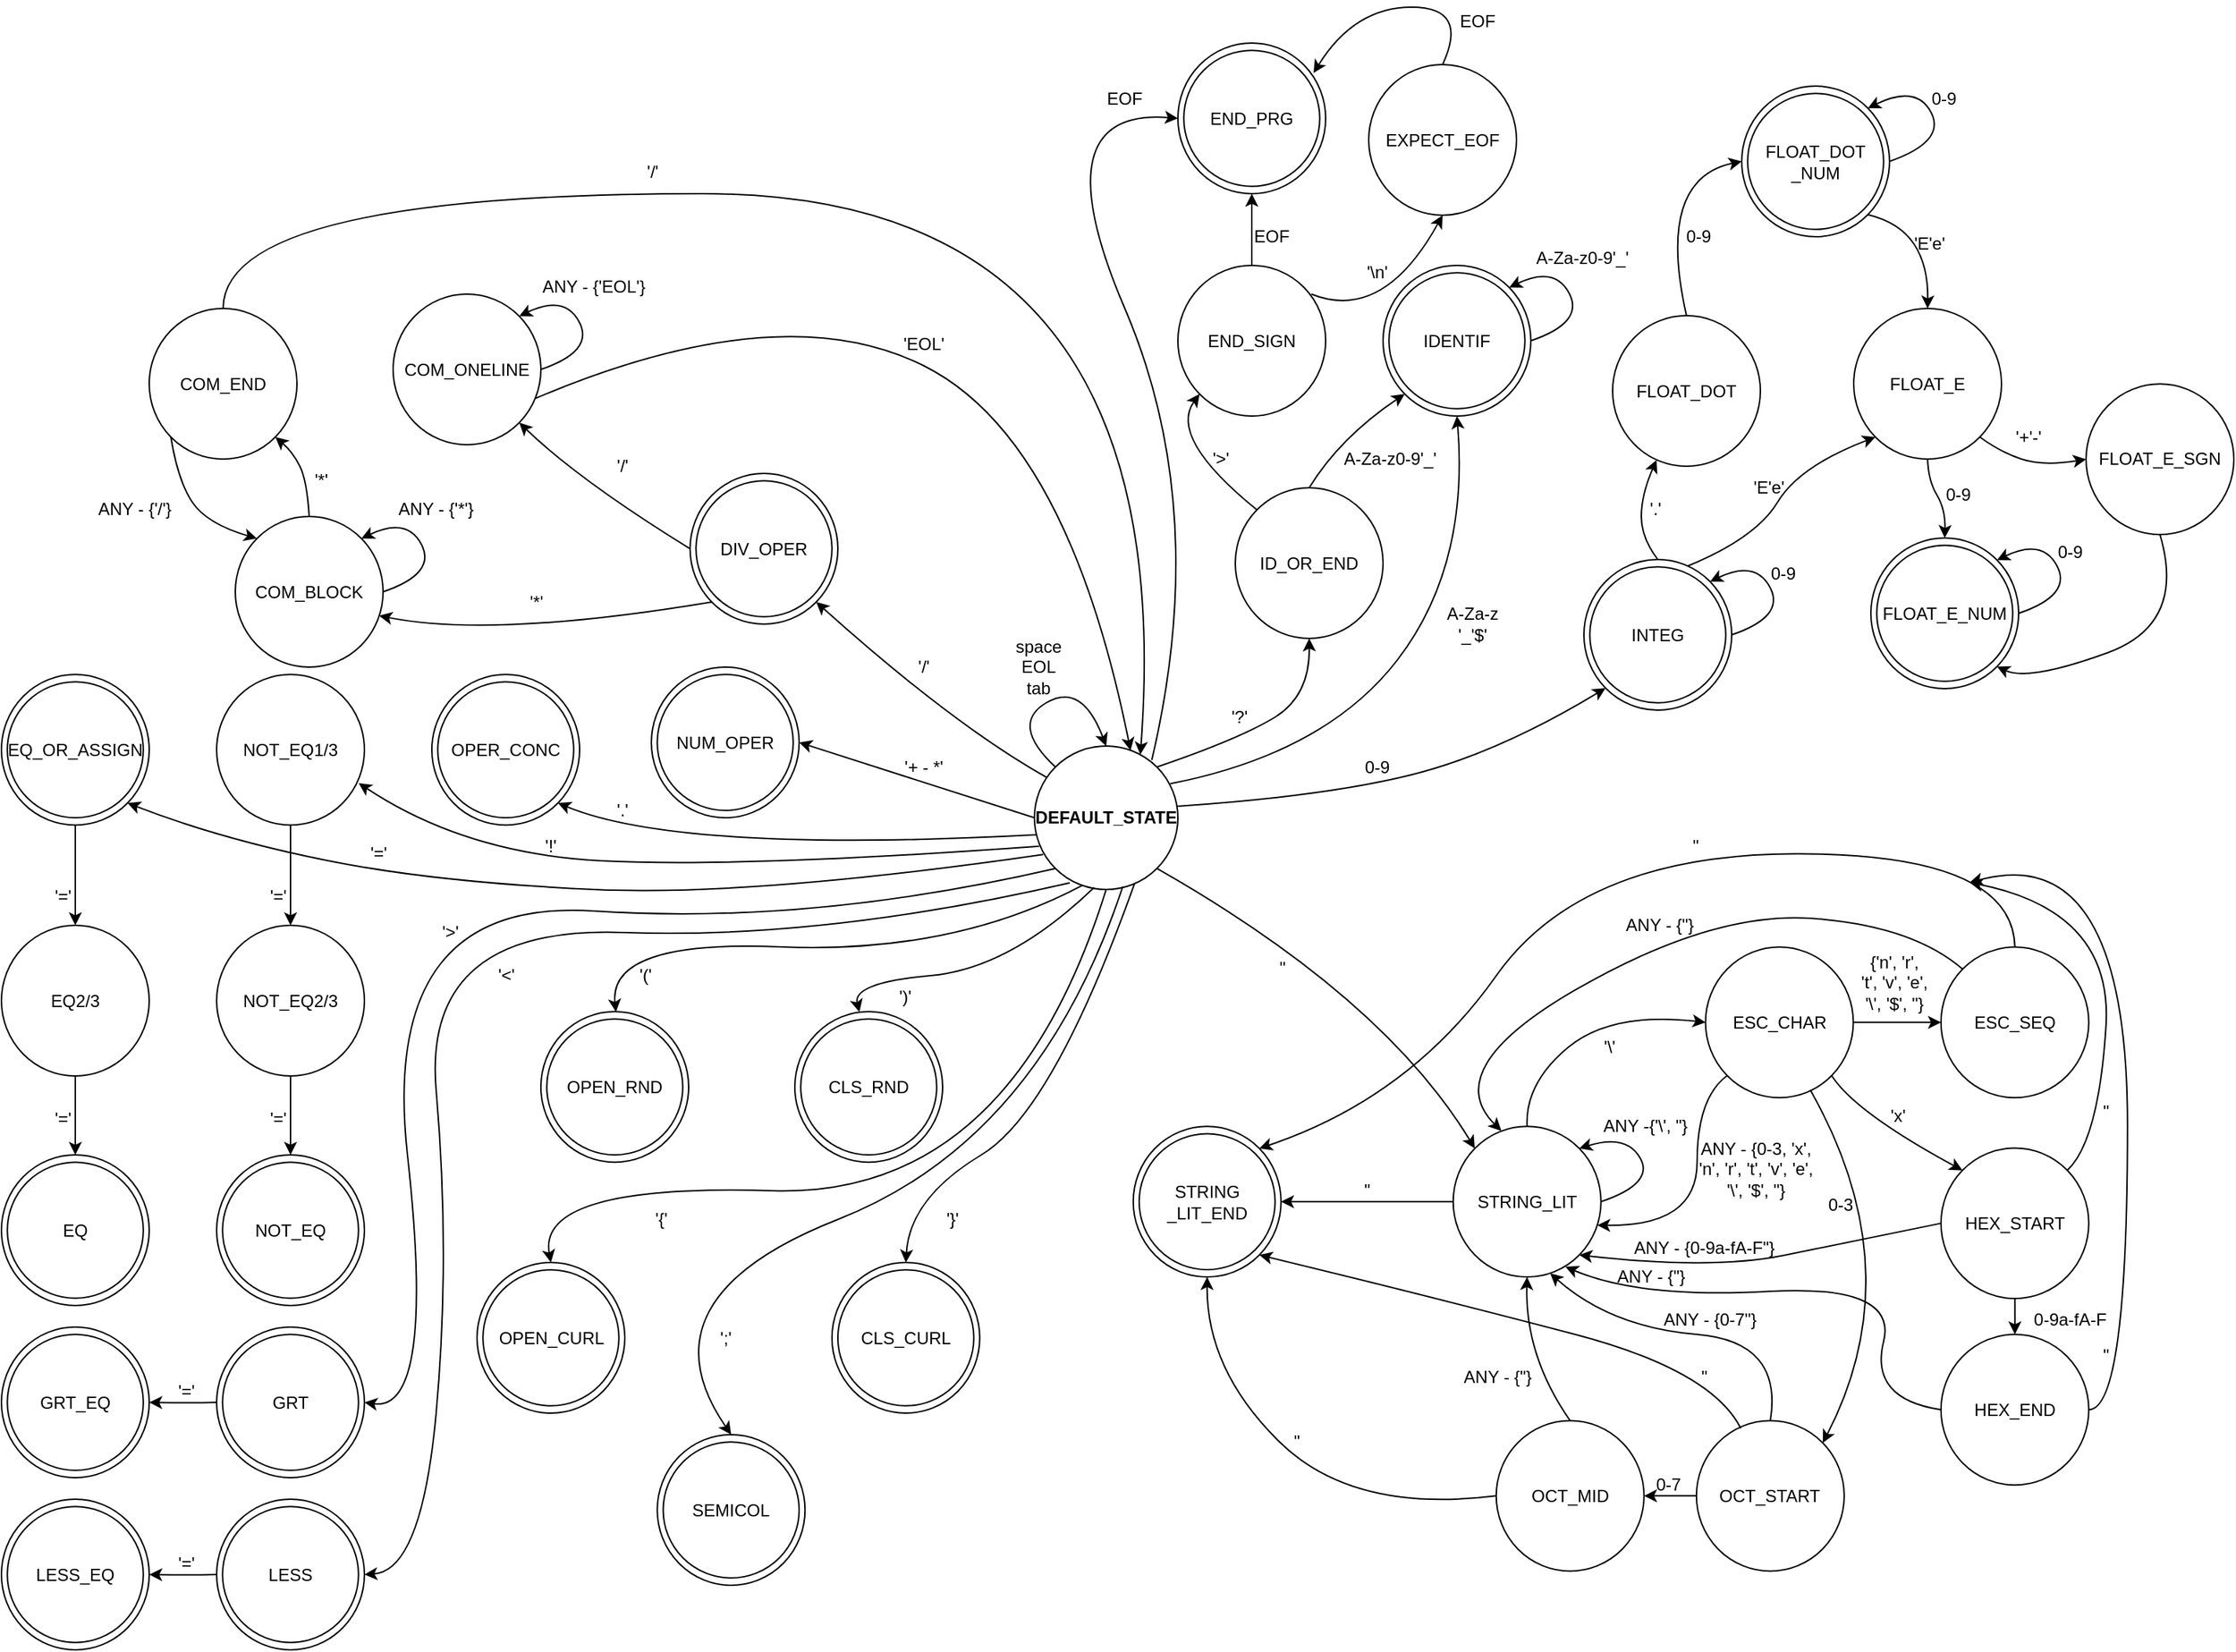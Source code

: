 <mxfile version="20.5.1" type="device"><diagram id="B4c5OdeZnFxXY1j4tQRh" name="Page-1"><mxGraphModel dx="1105" dy="481" grid="1" gridSize="10" guides="1" tooltips="1" connect="1" arrows="1" fold="1" page="1" pageScale="1" pageWidth="1654" pageHeight="1169" math="0" shadow="0"><root><mxCell id="0"/><mxCell id="1" parent="0"/><mxCell id="rxYX9RSnvcoezxCYLgSo-1" value="&lt;div&gt;&lt;b&gt;DEFAULT_STATE&lt;br&gt;&lt;/b&gt;&lt;/div&gt;" style="ellipse;whiteSpace=wrap;html=1;" parent="1" vertex="1"><mxGeometry x="777" y="535" width="100" height="100" as="geometry"/></mxCell><mxCell id="rxYX9RSnvcoezxCYLgSo-2" value="" style="curved=1;endArrow=classic;html=1;rounded=0;entryX=0.5;entryY=0;entryDx=0;entryDy=0;exitX=0;exitY=0;exitDx=0;exitDy=0;" parent="1" source="rxYX9RSnvcoezxCYLgSo-1" target="rxYX9RSnvcoezxCYLgSo-1" edge="1"><mxGeometry width="50" height="50" relative="1" as="geometry"><mxPoint x="790" y="550" as="sourcePoint"/><mxPoint x="817" y="539" as="targetPoint"/><Array as="points"><mxPoint x="760" y="520"/><mxPoint x="810" y="490"/></Array></mxGeometry></mxCell><mxCell id="rxYX9RSnvcoezxCYLgSo-3" value="&lt;div&gt;space&lt;/div&gt;&lt;div&gt;EOL&lt;/div&gt;&lt;div&gt;tab&lt;br&gt;&lt;/div&gt;" style="text;html=1;strokeColor=none;fillColor=none;align=center;verticalAlign=middle;whiteSpace=wrap;rounded=0;" parent="1" vertex="1"><mxGeometry x="750" y="460" width="60" height="40" as="geometry"/></mxCell><mxCell id="rxYX9RSnvcoezxCYLgSo-8" value="" style="curved=1;endArrow=classic;html=1;rounded=0;exitX=0.089;exitY=0.221;exitDx=0;exitDy=0;exitPerimeter=0;entryX=1;entryY=1;entryDx=0;entryDy=0;" parent="1" source="rxYX9RSnvcoezxCYLgSo-1" target="rxYX9RSnvcoezxCYLgSo-11" edge="1"><mxGeometry width="50" height="50" relative="1" as="geometry"><mxPoint x="650" y="560" as="sourcePoint"/><mxPoint x="640" y="470" as="targetPoint"/><Array as="points"><mxPoint x="720" y="520"/></Array></mxGeometry></mxCell><mxCell id="rxYX9RSnvcoezxCYLgSo-9" value="'/'" style="text;html=1;strokeColor=none;fillColor=none;align=center;verticalAlign=middle;whiteSpace=wrap;rounded=0;" parent="1" vertex="1"><mxGeometry x="670" y="465" width="60" height="30" as="geometry"/></mxCell><mxCell id="rxYX9RSnvcoezxCYLgSo-11" value="" style="ellipse;whiteSpace=wrap;html=1;" parent="1" vertex="1"><mxGeometry x="537" y="345" width="103" height="105" as="geometry"/></mxCell><mxCell id="rxYX9RSnvcoezxCYLgSo-14" value="DIV_OPER" style="ellipse;whiteSpace=wrap;html=1;aspect=fixed;" parent="1" vertex="1"><mxGeometry x="541.12" y="350.12" width="94.76" height="94.76" as="geometry"/></mxCell><mxCell id="rxYX9RSnvcoezxCYLgSo-16" value="COM_ONELINE" style="ellipse;whiteSpace=wrap;html=1;" parent="1" vertex="1"><mxGeometry x="330" y="220" width="103" height="105" as="geometry"/></mxCell><mxCell id="rxYX9RSnvcoezxCYLgSo-24" value="" style="curved=1;endArrow=classic;html=1;rounded=0;exitX=1;exitY=0.5;exitDx=0;exitDy=0;entryX=1;entryY=0;entryDx=0;entryDy=0;" parent="1" source="rxYX9RSnvcoezxCYLgSo-16" target="rxYX9RSnvcoezxCYLgSo-16" edge="1"><mxGeometry width="50" height="50" relative="1" as="geometry"><mxPoint x="433" y="280" as="sourcePoint"/><mxPoint x="483" y="230" as="targetPoint"/><Array as="points"><mxPoint x="470" y="260"/><mxPoint x="450" y="220"/></Array></mxGeometry></mxCell><mxCell id="rxYX9RSnvcoezxCYLgSo-25" value="ANY - {'EOL'}" style="text;html=1;strokeColor=none;fillColor=none;align=center;verticalAlign=middle;whiteSpace=wrap;rounded=0;" parent="1" vertex="1"><mxGeometry x="430" y="200" width="80" height="30" as="geometry"/></mxCell><mxCell id="rxYX9RSnvcoezxCYLgSo-26" value="" style="curved=1;endArrow=classic;html=1;rounded=0;exitX=0;exitY=0.5;exitDx=0;exitDy=0;entryX=1;entryY=1;entryDx=0;entryDy=0;" parent="1" source="rxYX9RSnvcoezxCYLgSo-11" target="rxYX9RSnvcoezxCYLgSo-16" edge="1"><mxGeometry width="50" height="50" relative="1" as="geometry"><mxPoint x="460" y="360" as="sourcePoint"/><mxPoint x="510" y="310" as="targetPoint"/><Array as="points"><mxPoint x="460" y="350"/></Array></mxGeometry></mxCell><mxCell id="rxYX9RSnvcoezxCYLgSo-27" value="'/'" style="text;html=1;strokeColor=none;fillColor=none;align=center;verticalAlign=middle;whiteSpace=wrap;rounded=0;" parent="1" vertex="1"><mxGeometry x="460" y="325" width="60" height="30" as="geometry"/></mxCell><mxCell id="rxYX9RSnvcoezxCYLgSo-28" value="" style="curved=1;endArrow=classic;html=1;rounded=0;exitX=0.961;exitY=0.693;exitDx=0;exitDy=0;entryX=0.67;entryY=0.031;entryDx=0;entryDy=0;entryPerimeter=0;exitPerimeter=0;" parent="1" source="rxYX9RSnvcoezxCYLgSo-16" target="rxYX9RSnvcoezxCYLgSo-1" edge="1"><mxGeometry width="50" height="50" relative="1" as="geometry"><mxPoint x="560" y="325" as="sourcePoint"/><mxPoint x="810" y="430" as="targetPoint"/><Array as="points"><mxPoint x="600" y="220"/><mxPoint x="800" y="320"/></Array></mxGeometry></mxCell><mxCell id="rxYX9RSnvcoezxCYLgSo-29" value="'EOL'" style="text;html=1;strokeColor=none;fillColor=none;align=center;verticalAlign=middle;whiteSpace=wrap;rounded=0;" parent="1" vertex="1"><mxGeometry x="670" y="240" width="60" height="30" as="geometry"/></mxCell><mxCell id="rxYX9RSnvcoezxCYLgSo-31" value="COM_BLOCK" style="ellipse;whiteSpace=wrap;html=1;" parent="1" vertex="1"><mxGeometry x="220" y="375" width="103" height="105" as="geometry"/></mxCell><mxCell id="rxYX9RSnvcoezxCYLgSo-32" value="" style="curved=1;endArrow=classic;html=1;rounded=0;exitX=1;exitY=0.5;exitDx=0;exitDy=0;entryX=1;entryY=0;entryDx=0;entryDy=0;" parent="1" source="rxYX9RSnvcoezxCYLgSo-31" target="rxYX9RSnvcoezxCYLgSo-31" edge="1"><mxGeometry width="50" height="50" relative="1" as="geometry"><mxPoint x="323" y="435" as="sourcePoint"/><mxPoint x="373" y="385" as="targetPoint"/><Array as="points"><mxPoint x="360" y="415"/><mxPoint x="340" y="375"/></Array></mxGeometry></mxCell><mxCell id="rxYX9RSnvcoezxCYLgSo-33" value="ANY - {'*'}" style="text;html=1;strokeColor=none;fillColor=none;align=center;verticalAlign=middle;whiteSpace=wrap;rounded=0;" parent="1" vertex="1"><mxGeometry x="320" y="355" width="80" height="30" as="geometry"/></mxCell><mxCell id="rxYX9RSnvcoezxCYLgSo-34" value="" style="curved=1;endArrow=classic;html=1;rounded=0;exitX=0;exitY=1;exitDx=0;exitDy=0;entryX=0.974;entryY=0.659;entryDx=0;entryDy=0;entryPerimeter=0;" parent="1" source="rxYX9RSnvcoezxCYLgSo-11" target="rxYX9RSnvcoezxCYLgSo-31" edge="1"><mxGeometry width="50" height="50" relative="1" as="geometry"><mxPoint x="420" y="420" as="sourcePoint"/><mxPoint x="470" y="370" as="targetPoint"/><Array as="points"><mxPoint x="400" y="460"/></Array></mxGeometry></mxCell><mxCell id="rxYX9RSnvcoezxCYLgSo-35" value="'*'" style="text;html=1;strokeColor=none;fillColor=none;align=center;verticalAlign=middle;whiteSpace=wrap;rounded=0;" parent="1" vertex="1"><mxGeometry x="400" y="420" width="60" height="30" as="geometry"/></mxCell><mxCell id="rxYX9RSnvcoezxCYLgSo-38" value="COM_END" style="ellipse;whiteSpace=wrap;html=1;" parent="1" vertex="1"><mxGeometry x="160" y="230" width="103" height="105" as="geometry"/></mxCell><mxCell id="rxYX9RSnvcoezxCYLgSo-41" value="" style="curved=1;endArrow=classic;html=1;rounded=0;exitX=0.5;exitY=0;exitDx=0;exitDy=0;entryX=1;entryY=1;entryDx=0;entryDy=0;" parent="1" source="rxYX9RSnvcoezxCYLgSo-31" target="rxYX9RSnvcoezxCYLgSo-38" edge="1"><mxGeometry width="50" height="50" relative="1" as="geometry"><mxPoint x="270" y="350" as="sourcePoint"/><mxPoint x="320" y="300" as="targetPoint"/><Array as="points"><mxPoint x="270" y="350"/><mxPoint x="260" y="330"/></Array></mxGeometry></mxCell><mxCell id="rxYX9RSnvcoezxCYLgSo-42" value="'*'" style="text;html=1;strokeColor=none;fillColor=none;align=center;verticalAlign=middle;whiteSpace=wrap;rounded=0;" parent="1" vertex="1"><mxGeometry x="250" y="335" width="60" height="30" as="geometry"/></mxCell><mxCell id="rxYX9RSnvcoezxCYLgSo-43" value="" style="curved=1;endArrow=classic;html=1;rounded=0;exitX=0.5;exitY=0;exitDx=0;exitDy=0;entryX=0.738;entryY=0.06;entryDx=0;entryDy=0;entryPerimeter=0;" parent="1" source="rxYX9RSnvcoezxCYLgSo-38" target="rxYX9RSnvcoezxCYLgSo-1" edge="1"><mxGeometry width="50" height="50" relative="1" as="geometry"><mxPoint x="230" y="200" as="sourcePoint"/><mxPoint x="280" y="150" as="targetPoint"/><Array as="points"><mxPoint x="212" y="150"/><mxPoint x="880" y="150"/></Array></mxGeometry></mxCell><mxCell id="rxYX9RSnvcoezxCYLgSo-44" value="'/'" style="text;html=1;strokeColor=none;fillColor=none;align=center;verticalAlign=middle;whiteSpace=wrap;rounded=0;" parent="1" vertex="1"><mxGeometry x="481.12" y="120" width="60" height="30" as="geometry"/></mxCell><mxCell id="rxYX9RSnvcoezxCYLgSo-45" value="" style="curved=1;endArrow=classic;html=1;rounded=0;entryX=0;entryY=0;entryDx=0;entryDy=0;exitX=0;exitY=1;exitDx=0;exitDy=0;" parent="1" source="rxYX9RSnvcoezxCYLgSo-38" target="rxYX9RSnvcoezxCYLgSo-31" edge="1"><mxGeometry width="50" height="50" relative="1" as="geometry"><mxPoint x="380" y="350" as="sourcePoint"/><mxPoint x="430" y="300" as="targetPoint"/><Array as="points"><mxPoint x="180" y="350"/><mxPoint x="200" y="380"/></Array></mxGeometry></mxCell><mxCell id="rxYX9RSnvcoezxCYLgSo-46" value="ANY - {'/'}" style="text;html=1;strokeColor=none;fillColor=none;align=center;verticalAlign=middle;whiteSpace=wrap;rounded=0;" parent="1" vertex="1"><mxGeometry x="120" y="355" width="60" height="30" as="geometry"/></mxCell><mxCell id="RRF14F_0tP4bHI7PFCEU-1" value="" style="ellipse;whiteSpace=wrap;html=1;" parent="1" vertex="1"><mxGeometry x="510" y="480" width="103" height="105" as="geometry"/></mxCell><mxCell id="RRF14F_0tP4bHI7PFCEU-2" value="NUM_OPER" style="ellipse;whiteSpace=wrap;html=1;aspect=fixed;" parent="1" vertex="1"><mxGeometry x="514.12" y="485.12" width="94.76" height="94.76" as="geometry"/></mxCell><mxCell id="RRF14F_0tP4bHI7PFCEU-3" value="" style="curved=1;endArrow=classic;html=1;rounded=0;exitX=0;exitY=0.5;exitDx=0;exitDy=0;entryX=1;entryY=0.5;entryDx=0;entryDy=0;" parent="1" source="rxYX9RSnvcoezxCYLgSo-1" target="RRF14F_0tP4bHI7PFCEU-1" edge="1"><mxGeometry width="50" height="50" relative="1" as="geometry"><mxPoint x="480" y="630" as="sourcePoint"/><mxPoint x="530" y="580" as="targetPoint"/><Array as="points"/></mxGeometry></mxCell><mxCell id="RRF14F_0tP4bHI7PFCEU-4" value="'+ - *'" style="text;html=1;strokeColor=none;fillColor=none;align=center;verticalAlign=middle;whiteSpace=wrap;rounded=0;" parent="1" vertex="1"><mxGeometry x="670" y="535" width="60" height="30" as="geometry"/></mxCell><mxCell id="RRF14F_0tP4bHI7PFCEU-5" value="" style="ellipse;whiteSpace=wrap;html=1;" parent="1" vertex="1"><mxGeometry x="357" y="485.12" width="103" height="105" as="geometry"/></mxCell><mxCell id="RRF14F_0tP4bHI7PFCEU-6" value="OPER_CONC" style="ellipse;whiteSpace=wrap;html=1;aspect=fixed;" parent="1" vertex="1"><mxGeometry x="361.12" y="490.24" width="94.76" height="94.76" as="geometry"/></mxCell><mxCell id="RRF14F_0tP4bHI7PFCEU-7" value="NOT_EQ1/3" style="ellipse;whiteSpace=wrap;html=1;" parent="1" vertex="1"><mxGeometry x="207" y="485.12" width="103" height="105" as="geometry"/></mxCell><mxCell id="RRF14F_0tP4bHI7PFCEU-9" value="" style="ellipse;whiteSpace=wrap;html=1;" parent="1" vertex="1"><mxGeometry x="57" y="485.12" width="103" height="105" as="geometry"/></mxCell><mxCell id="RRF14F_0tP4bHI7PFCEU-10" value="EQ_OR_ASSIGN" style="ellipse;whiteSpace=wrap;html=1;aspect=fixed;" parent="1" vertex="1"><mxGeometry x="61.12" y="490.24" width="94.76" height="94.76" as="geometry"/></mxCell><mxCell id="RRF14F_0tP4bHI7PFCEU-11" value="" style="curved=1;endArrow=classic;html=1;rounded=0;exitX=0.01;exitY=0.619;exitDx=0;exitDy=0;exitPerimeter=0;entryX=1;entryY=1;entryDx=0;entryDy=0;" parent="1" source="rxYX9RSnvcoezxCYLgSo-1" target="RRF14F_0tP4bHI7PFCEU-5" edge="1"><mxGeometry width="50" height="50" relative="1" as="geometry"><mxPoint x="380" y="630" as="sourcePoint"/><mxPoint x="430" y="580" as="targetPoint"/><Array as="points"><mxPoint x="530" y="610"/></Array></mxGeometry></mxCell><mxCell id="RRF14F_0tP4bHI7PFCEU-12" value="" style="curved=1;endArrow=classic;html=1;rounded=0;exitX=0.033;exitY=0.699;exitDx=0;exitDy=0;exitPerimeter=0;entryX=0.961;entryY=0.721;entryDx=0;entryDy=0;entryPerimeter=0;" parent="1" source="rxYX9RSnvcoezxCYLgSo-1" target="RRF14F_0tP4bHI7PFCEU-7" edge="1"><mxGeometry width="50" height="50" relative="1" as="geometry"><mxPoint x="380" y="630" as="sourcePoint"/><mxPoint x="430" y="580" as="targetPoint"/><Array as="points"><mxPoint x="570" y="620"/><mxPoint x="380" y="610"/></Array></mxGeometry></mxCell><mxCell id="RRF14F_0tP4bHI7PFCEU-13" value="" style="curved=1;endArrow=classic;html=1;rounded=0;exitX=0.061;exitY=0.756;exitDx=0;exitDy=0;exitPerimeter=0;entryX=1;entryY=1;entryDx=0;entryDy=0;" parent="1" source="rxYX9RSnvcoezxCYLgSo-1" target="RRF14F_0tP4bHI7PFCEU-9" edge="1"><mxGeometry width="50" height="50" relative="1" as="geometry"><mxPoint x="420" y="630" as="sourcePoint"/><mxPoint x="470" y="580" as="targetPoint"/><Array as="points"><mxPoint x="580" y="640"/><mxPoint x="360" y="630"/><mxPoint x="210" y="600"/></Array></mxGeometry></mxCell><mxCell id="RRF14F_0tP4bHI7PFCEU-14" value="'.'" style="text;html=1;strokeColor=none;fillColor=none;align=center;verticalAlign=middle;whiteSpace=wrap;rounded=0;" parent="1" vertex="1"><mxGeometry x="460" y="565" width="60" height="30" as="geometry"/></mxCell><mxCell id="RRF14F_0tP4bHI7PFCEU-15" value="'!'" style="text;html=1;strokeColor=none;fillColor=none;align=center;verticalAlign=middle;whiteSpace=wrap;rounded=0;" parent="1" vertex="1"><mxGeometry x="410" y="590.12" width="60" height="30" as="geometry"/></mxCell><mxCell id="RRF14F_0tP4bHI7PFCEU-16" value="'='" style="text;html=1;strokeColor=none;fillColor=none;align=center;verticalAlign=middle;whiteSpace=wrap;rounded=0;" parent="1" vertex="1"><mxGeometry x="290" y="595" width="60" height="30" as="geometry"/></mxCell><mxCell id="RRF14F_0tP4bHI7PFCEU-17" value="NOT_EQ2/3" style="ellipse;whiteSpace=wrap;html=1;" parent="1" vertex="1"><mxGeometry x="207" y="660" width="103" height="105" as="geometry"/></mxCell><mxCell id="RRF14F_0tP4bHI7PFCEU-18" value="" style="curved=1;endArrow=classic;html=1;rounded=0;exitX=0.5;exitY=1;exitDx=0;exitDy=0;entryX=0.5;entryY=0;entryDx=0;entryDy=0;" parent="1" source="RRF14F_0tP4bHI7PFCEU-7" target="RRF14F_0tP4bHI7PFCEU-17" edge="1"><mxGeometry width="50" height="50" relative="1" as="geometry"><mxPoint x="420" y="680" as="sourcePoint"/><mxPoint x="470" y="630" as="targetPoint"/><Array as="points"/></mxGeometry></mxCell><mxCell id="RRF14F_0tP4bHI7PFCEU-19" value="" style="ellipse;whiteSpace=wrap;html=1;" parent="1" vertex="1"><mxGeometry x="207" y="820" width="103" height="105" as="geometry"/></mxCell><mxCell id="RRF14F_0tP4bHI7PFCEU-20" value="NOT_EQ" style="ellipse;whiteSpace=wrap;html=1;aspect=fixed;" parent="1" vertex="1"><mxGeometry x="211.12" y="825.12" width="94.76" height="94.76" as="geometry"/></mxCell><mxCell id="RRF14F_0tP4bHI7PFCEU-21" value="" style="curved=1;endArrow=classic;html=1;rounded=0;exitX=0.5;exitY=1;exitDx=0;exitDy=0;entryX=0.5;entryY=0;entryDx=0;entryDy=0;" parent="1" source="RRF14F_0tP4bHI7PFCEU-17" target="RRF14F_0tP4bHI7PFCEU-19" edge="1"><mxGeometry width="50" height="50" relative="1" as="geometry"><mxPoint x="420" y="800" as="sourcePoint"/><mxPoint x="470" y="750" as="targetPoint"/><Array as="points"/></mxGeometry></mxCell><mxCell id="RRF14F_0tP4bHI7PFCEU-22" value="'='" style="text;html=1;strokeColor=none;fillColor=none;align=center;verticalAlign=middle;whiteSpace=wrap;rounded=0;" parent="1" vertex="1"><mxGeometry x="220" y="625" width="60" height="30" as="geometry"/></mxCell><mxCell id="RRF14F_0tP4bHI7PFCEU-23" value="'='" style="text;html=1;strokeColor=none;fillColor=none;align=center;verticalAlign=middle;whiteSpace=wrap;rounded=0;" parent="1" vertex="1"><mxGeometry x="220" y="780" width="60" height="30" as="geometry"/></mxCell><mxCell id="RRF14F_0tP4bHI7PFCEU-24" value="EQ2/3" style="ellipse;whiteSpace=wrap;html=1;" parent="1" vertex="1"><mxGeometry x="57" y="660" width="103" height="105" as="geometry"/></mxCell><mxCell id="RRF14F_0tP4bHI7PFCEU-25" value="" style="curved=1;endArrow=classic;html=1;rounded=0;exitX=0.5;exitY=1;exitDx=0;exitDy=0;entryX=0.5;entryY=0;entryDx=0;entryDy=0;" parent="1" target="RRF14F_0tP4bHI7PFCEU-24" edge="1"><mxGeometry width="50" height="50" relative="1" as="geometry"><mxPoint x="108.5" y="590.12" as="sourcePoint"/><mxPoint x="320" y="630" as="targetPoint"/><Array as="points"/></mxGeometry></mxCell><mxCell id="RRF14F_0tP4bHI7PFCEU-26" value="'='" style="text;html=1;strokeColor=none;fillColor=none;align=center;verticalAlign=middle;whiteSpace=wrap;rounded=0;" parent="1" vertex="1"><mxGeometry x="70" y="625" width="60" height="30" as="geometry"/></mxCell><mxCell id="RRF14F_0tP4bHI7PFCEU-27" value="" style="ellipse;whiteSpace=wrap;html=1;" parent="1" vertex="1"><mxGeometry x="57" y="820" width="103" height="105" as="geometry"/></mxCell><mxCell id="RRF14F_0tP4bHI7PFCEU-28" value="EQ" style="ellipse;whiteSpace=wrap;html=1;aspect=fixed;" parent="1" vertex="1"><mxGeometry x="61.12" y="825.12" width="94.76" height="94.76" as="geometry"/></mxCell><mxCell id="RRF14F_0tP4bHI7PFCEU-29" value="" style="curved=1;endArrow=classic;html=1;rounded=0;exitX=0.5;exitY=1;exitDx=0;exitDy=0;entryX=0.5;entryY=0;entryDx=0;entryDy=0;" parent="1" target="RRF14F_0tP4bHI7PFCEU-27" edge="1"><mxGeometry width="50" height="50" relative="1" as="geometry"><mxPoint x="108.5" y="765" as="sourcePoint"/><mxPoint x="320" y="750" as="targetPoint"/><Array as="points"/></mxGeometry></mxCell><mxCell id="RRF14F_0tP4bHI7PFCEU-30" value="'='" style="text;html=1;strokeColor=none;fillColor=none;align=center;verticalAlign=middle;whiteSpace=wrap;rounded=0;" parent="1" vertex="1"><mxGeometry x="70" y="780" width="60" height="30" as="geometry"/></mxCell><mxCell id="RRF14F_0tP4bHI7PFCEU-35" value="" style="ellipse;whiteSpace=wrap;html=1;" parent="1" vertex="1"><mxGeometry x="207" y="940" width="103" height="105" as="geometry"/></mxCell><mxCell id="RRF14F_0tP4bHI7PFCEU-36" value="GRT" style="ellipse;whiteSpace=wrap;html=1;aspect=fixed;" parent="1" vertex="1"><mxGeometry x="211.12" y="945.12" width="94.76" height="94.76" as="geometry"/></mxCell><mxCell id="RRF14F_0tP4bHI7PFCEU-37" value="" style="ellipse;whiteSpace=wrap;html=1;" parent="1" vertex="1"><mxGeometry x="207" y="1060" width="103" height="105" as="geometry"/></mxCell><mxCell id="RRF14F_0tP4bHI7PFCEU-38" value="LESS" style="ellipse;whiteSpace=wrap;html=1;aspect=fixed;" parent="1" vertex="1"><mxGeometry x="211.12" y="1065.12" width="94.76" height="94.76" as="geometry"/></mxCell><mxCell id="RRF14F_0tP4bHI7PFCEU-39" value="" style="curved=1;endArrow=classic;html=1;rounded=0;exitX=0;exitY=1;exitDx=0;exitDy=0;entryX=1;entryY=0.5;entryDx=0;entryDy=0;" parent="1" source="rxYX9RSnvcoezxCYLgSo-1" target="RRF14F_0tP4bHI7PFCEU-35" edge="1"><mxGeometry width="50" height="50" relative="1" as="geometry"><mxPoint x="360" y="900" as="sourcePoint"/><mxPoint x="410" y="850" as="targetPoint"/><Array as="points"><mxPoint x="620" y="660"/><mxPoint x="320" y="640"/><mxPoint x="360" y="1000"/></Array></mxGeometry></mxCell><mxCell id="RRF14F_0tP4bHI7PFCEU-40" value="" style="curved=1;endArrow=classic;html=1;rounded=0;exitX=0;exitY=1;exitDx=0;exitDy=0;entryX=1;entryY=0.5;entryDx=0;entryDy=0;" parent="1" target="RRF14F_0tP4bHI7PFCEU-37" edge="1"><mxGeometry width="50" height="50" relative="1" as="geometry"><mxPoint x="801.645" y="630.355" as="sourcePoint"/><mxPoint x="320.0" y="1002.5" as="targetPoint"/><Array as="points"><mxPoint x="630" y="670"/><mxPoint x="350" y="660"/><mxPoint x="370" y="890"/><mxPoint x="350" y="1110"/></Array></mxGeometry></mxCell><mxCell id="RRF14F_0tP4bHI7PFCEU-41" value="'&amp;gt;'" style="text;html=1;strokeColor=none;fillColor=none;align=center;verticalAlign=middle;whiteSpace=wrap;rounded=0;" parent="1" vertex="1"><mxGeometry x="340" y="650" width="60" height="30" as="geometry"/></mxCell><mxCell id="RRF14F_0tP4bHI7PFCEU-43" value="'&amp;lt;'" style="text;html=1;strokeColor=none;fillColor=none;align=center;verticalAlign=middle;whiteSpace=wrap;rounded=0;" parent="1" vertex="1"><mxGeometry x="378.5" y="680" width="60" height="30" as="geometry"/></mxCell><mxCell id="RRF14F_0tP4bHI7PFCEU-44" value="" style="ellipse;whiteSpace=wrap;html=1;" parent="1" vertex="1"><mxGeometry x="57" y="940" width="103" height="105" as="geometry"/></mxCell><mxCell id="RRF14F_0tP4bHI7PFCEU-45" value="GRT_EQ" style="ellipse;whiteSpace=wrap;html=1;aspect=fixed;" parent="1" vertex="1"><mxGeometry x="61.12" y="945.12" width="94.76" height="94.76" as="geometry"/></mxCell><mxCell id="RRF14F_0tP4bHI7PFCEU-48" value="" style="curved=1;endArrow=classic;html=1;rounded=0;exitX=0;exitY=0.5;exitDx=0;exitDy=0;entryX=1;entryY=0.5;entryDx=0;entryDy=0;" parent="1" source="RRF14F_0tP4bHI7PFCEU-35" target="RRF14F_0tP4bHI7PFCEU-44" edge="1"><mxGeometry width="50" height="50" relative="1" as="geometry"><mxPoint x="230" y="1080" as="sourcePoint"/><mxPoint x="280" y="1030" as="targetPoint"/><Array as="points"><mxPoint x="190" y="993"/></Array></mxGeometry></mxCell><mxCell id="RRF14F_0tP4bHI7PFCEU-49" value="" style="ellipse;whiteSpace=wrap;html=1;" parent="1" vertex="1"><mxGeometry x="57" y="1060" width="103" height="105" as="geometry"/></mxCell><mxCell id="RRF14F_0tP4bHI7PFCEU-50" value="LESS_EQ" style="ellipse;whiteSpace=wrap;html=1;aspect=fixed;" parent="1" vertex="1"><mxGeometry x="61.12" y="1065.12" width="94.76" height="94.76" as="geometry"/></mxCell><mxCell id="RRF14F_0tP4bHI7PFCEU-51" value="" style="curved=1;endArrow=classic;html=1;rounded=0;exitX=0;exitY=0.5;exitDx=0;exitDy=0;entryX=1;entryY=0.5;entryDx=0;entryDy=0;" parent="1" target="RRF14F_0tP4bHI7PFCEU-49" edge="1"><mxGeometry width="50" height="50" relative="1" as="geometry"><mxPoint x="207.0" y="1112.5" as="sourcePoint"/><mxPoint x="280" y="1150" as="targetPoint"/><Array as="points"><mxPoint x="190" y="1113"/></Array></mxGeometry></mxCell><mxCell id="RRF14F_0tP4bHI7PFCEU-52" value="'='" style="text;html=1;strokeColor=none;fillColor=none;align=center;verticalAlign=middle;whiteSpace=wrap;rounded=0;" parent="1" vertex="1"><mxGeometry x="155.88" y="970" width="60" height="30" as="geometry"/></mxCell><mxCell id="RRF14F_0tP4bHI7PFCEU-53" value="'='" style="text;html=1;strokeColor=none;fillColor=none;align=center;verticalAlign=middle;whiteSpace=wrap;rounded=0;" parent="1" vertex="1"><mxGeometry x="155.88" y="1090" width="60" height="30" as="geometry"/></mxCell><mxCell id="RRF14F_0tP4bHI7PFCEU-55" value="" style="ellipse;whiteSpace=wrap;html=1;" parent="1" vertex="1"><mxGeometry x="433" y="720.12" width="103" height="105" as="geometry"/></mxCell><mxCell id="RRF14F_0tP4bHI7PFCEU-56" value="OPEN_RND" style="ellipse;whiteSpace=wrap;html=1;aspect=fixed;" parent="1" vertex="1"><mxGeometry x="437.12" y="725.24" width="94.76" height="94.76" as="geometry"/></mxCell><mxCell id="RRF14F_0tP4bHI7PFCEU-57" value="" style="ellipse;whiteSpace=wrap;html=1;" parent="1" vertex="1"><mxGeometry x="610" y="720.12" width="103" height="105" as="geometry"/></mxCell><mxCell id="RRF14F_0tP4bHI7PFCEU-58" value="CLS_RND" style="ellipse;whiteSpace=wrap;html=1;aspect=fixed;" parent="1" vertex="1"><mxGeometry x="614.12" y="725.24" width="94.76" height="94.76" as="geometry"/></mxCell><mxCell id="RRF14F_0tP4bHI7PFCEU-60" value="" style="ellipse;whiteSpace=wrap;html=1;" parent="1" vertex="1"><mxGeometry x="514.12" y="1015" width="103" height="105" as="geometry"/></mxCell><mxCell id="RRF14F_0tP4bHI7PFCEU-61" value="SEMICOL" style="ellipse;whiteSpace=wrap;html=1;aspect=fixed;" parent="1" vertex="1"><mxGeometry x="518.24" y="1020.12" width="94.76" height="94.76" as="geometry"/></mxCell><mxCell id="RRF14F_0tP4bHI7PFCEU-62" value="" style="ellipse;whiteSpace=wrap;html=1;" parent="1" vertex="1"><mxGeometry x="388.5" y="895" width="103" height="105" as="geometry"/></mxCell><mxCell id="RRF14F_0tP4bHI7PFCEU-63" value="OPEN_CURL" style="ellipse;whiteSpace=wrap;html=1;aspect=fixed;" parent="1" vertex="1"><mxGeometry x="392.62" y="900.12" width="94.76" height="94.76" as="geometry"/></mxCell><mxCell id="RRF14F_0tP4bHI7PFCEU-64" value="" style="ellipse;whiteSpace=wrap;html=1;" parent="1" vertex="1"><mxGeometry x="635.88" y="895" width="103" height="105" as="geometry"/></mxCell><mxCell id="RRF14F_0tP4bHI7PFCEU-65" value="CLS_CURL" style="ellipse;whiteSpace=wrap;html=1;aspect=fixed;" parent="1" vertex="1"><mxGeometry x="640" y="900.12" width="94.76" height="94.76" as="geometry"/></mxCell><mxCell id="RRF14F_0tP4bHI7PFCEU-66" value="" style="curved=1;endArrow=classic;html=1;rounded=0;exitX=0.333;exitY=0.972;exitDx=0;exitDy=0;exitPerimeter=0;entryX=0.508;entryY=0.002;entryDx=0;entryDy=0;entryPerimeter=0;" parent="1" source="rxYX9RSnvcoezxCYLgSo-1" target="RRF14F_0tP4bHI7PFCEU-55" edge="1"><mxGeometry width="50" height="50" relative="1" as="geometry"><mxPoint x="660" y="820" as="sourcePoint"/><mxPoint x="490" y="720" as="targetPoint"/><Array as="points"><mxPoint x="720" y="680"/><mxPoint x="480" y="670"/></Array></mxGeometry></mxCell><mxCell id="RRF14F_0tP4bHI7PFCEU-67" value="" style="curved=1;endArrow=classic;html=1;rounded=0;exitX=0.416;exitY=0.986;exitDx=0;exitDy=0;exitPerimeter=0;entryX=0.437;entryY=0.003;entryDx=0;entryDy=0;entryPerimeter=0;" parent="1" source="rxYX9RSnvcoezxCYLgSo-1" target="RRF14F_0tP4bHI7PFCEU-57" edge="1"><mxGeometry width="50" height="50" relative="1" as="geometry"><mxPoint x="540" y="780" as="sourcePoint"/><mxPoint x="590" y="730" as="targetPoint"/><Array as="points"><mxPoint x="760" y="690"/><mxPoint x="650" y="700"/></Array></mxGeometry></mxCell><mxCell id="RRF14F_0tP4bHI7PFCEU-68" value="'('" style="text;html=1;strokeColor=none;fillColor=none;align=center;verticalAlign=middle;whiteSpace=wrap;rounded=0;" parent="1" vertex="1"><mxGeometry x="476" y="680" width="60" height="30" as="geometry"/></mxCell><mxCell id="RRF14F_0tP4bHI7PFCEU-69" value="')'" style="text;html=1;strokeColor=none;fillColor=none;align=center;verticalAlign=middle;whiteSpace=wrap;rounded=0;" parent="1" vertex="1"><mxGeometry x="657.38" y="695.24" width="60" height="30" as="geometry"/></mxCell><mxCell id="RRF14F_0tP4bHI7PFCEU-70" value="" style="curved=1;endArrow=classic;html=1;rounded=0;exitX=0.5;exitY=1;exitDx=0;exitDy=0;entryX=0.5;entryY=0;entryDx=0;entryDy=0;" parent="1" source="rxYX9RSnvcoezxCYLgSo-1" target="RRF14F_0tP4bHI7PFCEU-62" edge="1"><mxGeometry width="50" height="50" relative="1" as="geometry"><mxPoint x="450" y="900" as="sourcePoint"/><mxPoint x="500" y="850" as="targetPoint"/><Array as="points"><mxPoint x="760" y="850"/><mxPoint x="430" y="840"/></Array></mxGeometry></mxCell><mxCell id="RRF14F_0tP4bHI7PFCEU-71" value="" style="curved=1;endArrow=classic;html=1;rounded=0;entryX=0.5;entryY=0;entryDx=0;entryDy=0;exitX=0.616;exitY=0.979;exitDx=0;exitDy=0;exitPerimeter=0;" parent="1" source="rxYX9RSnvcoezxCYLgSo-1" target="RRF14F_0tP4bHI7PFCEU-60" edge="1"><mxGeometry width="50" height="50" relative="1" as="geometry"><mxPoint x="450" y="900" as="sourcePoint"/><mxPoint x="500" y="850" as="targetPoint"/><Array as="points"><mxPoint x="780" y="810"/><mxPoint x="500" y="920"/></Array></mxGeometry></mxCell><mxCell id="RRF14F_0tP4bHI7PFCEU-72" value="" style="curved=1;endArrow=classic;html=1;rounded=0;exitX=0.698;exitY=0.958;exitDx=0;exitDy=0;exitPerimeter=0;entryX=0.5;entryY=0;entryDx=0;entryDy=0;" parent="1" source="rxYX9RSnvcoezxCYLgSo-1" target="RRF14F_0tP4bHI7PFCEU-64" edge="1"><mxGeometry width="50" height="50" relative="1" as="geometry"><mxPoint x="450" y="900" as="sourcePoint"/><mxPoint x="500" y="850" as="targetPoint"/><Array as="points"><mxPoint x="790" y="790"/><mxPoint x="690" y="850"/></Array></mxGeometry></mxCell><mxCell id="RRF14F_0tP4bHI7PFCEU-74" value="'{'" style="text;html=1;strokeColor=none;fillColor=none;align=center;verticalAlign=middle;whiteSpace=wrap;rounded=0;" parent="1" vertex="1"><mxGeometry x="487.38" y="850" width="60" height="30" as="geometry"/></mxCell><mxCell id="RRF14F_0tP4bHI7PFCEU-76" value="'}'" style="text;html=1;strokeColor=none;fillColor=none;align=center;verticalAlign=middle;whiteSpace=wrap;rounded=0;" parent="1" vertex="1"><mxGeometry x="690" y="850" width="60" height="30" as="geometry"/></mxCell><mxCell id="RRF14F_0tP4bHI7PFCEU-77" value="';'" style="text;html=1;strokeColor=none;fillColor=none;align=center;verticalAlign=middle;whiteSpace=wrap;rounded=0;" parent="1" vertex="1"><mxGeometry x="531.5" y="932.5" width="60" height="30" as="geometry"/></mxCell><mxCell id="RRF14F_0tP4bHI7PFCEU-81" value="" style="curved=1;endArrow=classic;html=1;rounded=0;exitX=0.947;exitY=0.263;exitDx=0;exitDy=0;entryX=0.5;entryY=1;entryDx=0;entryDy=0;exitPerimeter=0;" parent="1" source="rxYX9RSnvcoezxCYLgSo-1" target="RRF14F_0tP4bHI7PFCEU-83" edge="1"><mxGeometry width="50" height="50" relative="1" as="geometry"><mxPoint x="970" y="440" as="sourcePoint"/><mxPoint x="1071.5" y="307.5" as="targetPoint"/><Array as="points"><mxPoint x="980" y="540"/><mxPoint x="1080" y="410"/></Array></mxGeometry></mxCell><mxCell id="RRF14F_0tP4bHI7PFCEU-83" value="" style="ellipse;whiteSpace=wrap;html=1;" parent="1" vertex="1"><mxGeometry x="1020" y="200" width="103" height="105" as="geometry"/></mxCell><mxCell id="RRF14F_0tP4bHI7PFCEU-84" value="" style="curved=1;endArrow=classic;html=1;rounded=0;exitX=1;exitY=0.5;exitDx=0;exitDy=0;entryX=1;entryY=0;entryDx=0;entryDy=0;" parent="1" source="RRF14F_0tP4bHI7PFCEU-83" target="RRF14F_0tP4bHI7PFCEU-83" edge="1"><mxGeometry width="50" height="50" relative="1" as="geometry"><mxPoint x="1123" y="260" as="sourcePoint"/><mxPoint x="1173" y="210" as="targetPoint"/><Array as="points"><mxPoint x="1160" y="240"/><mxPoint x="1140" y="200"/></Array></mxGeometry></mxCell><mxCell id="RRF14F_0tP4bHI7PFCEU-85" value="A-Za-z0-9'_'" style="text;html=1;strokeColor=none;fillColor=none;align=center;verticalAlign=middle;whiteSpace=wrap;rounded=0;" parent="1" vertex="1"><mxGeometry x="1118.88" y="180" width="80" height="30" as="geometry"/></mxCell><mxCell id="RRF14F_0tP4bHI7PFCEU-86" value="IDENTIF" style="ellipse;whiteSpace=wrap;html=1;aspect=fixed;" parent="1" vertex="1"><mxGeometry x="1024.12" y="205.12" width="94.76" height="94.76" as="geometry"/></mxCell><mxCell id="RRF14F_0tP4bHI7PFCEU-88" value="ID_OR_END" style="ellipse;whiteSpace=wrap;html=1;" parent="1" vertex="1"><mxGeometry x="917" y="355" width="103" height="105" as="geometry"/></mxCell><mxCell id="RRF14F_0tP4bHI7PFCEU-89" value="" style="curved=1;endArrow=classic;html=1;rounded=0;exitX=1;exitY=0;exitDx=0;exitDy=0;entryX=0.5;entryY=1;entryDx=0;entryDy=0;" parent="1" source="rxYX9RSnvcoezxCYLgSo-1" target="RRF14F_0tP4bHI7PFCEU-88" edge="1"><mxGeometry width="50" height="50" relative="1" as="geometry"><mxPoint x="740" y="450" as="sourcePoint"/><mxPoint x="790" y="400" as="targetPoint"/><Array as="points"><mxPoint x="920" y="530"/><mxPoint x="969" y="500"/></Array></mxGeometry></mxCell><mxCell id="RRF14F_0tP4bHI7PFCEU-90" value="END_SIGN" style="ellipse;whiteSpace=wrap;html=1;" parent="1" vertex="1"><mxGeometry x="877" y="200" width="103" height="105" as="geometry"/></mxCell><mxCell id="RRF14F_0tP4bHI7PFCEU-92" value="" style="curved=1;endArrow=classic;html=1;rounded=0;exitX=0;exitY=0;exitDx=0;exitDy=0;entryX=0;entryY=1;entryDx=0;entryDy=0;" parent="1" source="RRF14F_0tP4bHI7PFCEU-88" target="RRF14F_0tP4bHI7PFCEU-90" edge="1"><mxGeometry width="50" height="50" relative="1" as="geometry"><mxPoint x="860" y="350" as="sourcePoint"/><mxPoint x="910" y="300" as="targetPoint"/><Array as="points"><mxPoint x="870" y="320"/></Array></mxGeometry></mxCell><mxCell id="RRF14F_0tP4bHI7PFCEU-93" value="'?'" style="text;html=1;strokeColor=none;fillColor=none;align=center;verticalAlign=middle;whiteSpace=wrap;rounded=0;" parent="1" vertex="1"><mxGeometry x="890" y="500" width="60" height="30" as="geometry"/></mxCell><mxCell id="RRF14F_0tP4bHI7PFCEU-94" value="" style="curved=1;endArrow=classic;html=1;rounded=0;entryX=0;entryY=1;entryDx=0;entryDy=0;exitX=0.5;exitY=0;exitDx=0;exitDy=0;" parent="1" source="RRF14F_0tP4bHI7PFCEU-88" target="RRF14F_0tP4bHI7PFCEU-83" edge="1"><mxGeometry width="50" height="50" relative="1" as="geometry"><mxPoint x="840" y="420" as="sourcePoint"/><mxPoint x="890" y="370" as="targetPoint"/><Array as="points"><mxPoint x="990" y="320"/></Array></mxGeometry></mxCell><mxCell id="RRF14F_0tP4bHI7PFCEU-95" value="A-Za-z0-9'_'" style="text;html=1;strokeColor=none;fillColor=none;align=center;verticalAlign=middle;whiteSpace=wrap;rounded=0;" parent="1" vertex="1"><mxGeometry x="990" y="320.12" width="70" height="30" as="geometry"/></mxCell><mxCell id="RRF14F_0tP4bHI7PFCEU-96" value="'&amp;gt;'" style="text;html=1;strokeColor=none;fillColor=none;align=center;verticalAlign=middle;whiteSpace=wrap;rounded=0;" parent="1" vertex="1"><mxGeometry x="877" y="320.12" width="60" height="30" as="geometry"/></mxCell><mxCell id="RRF14F_0tP4bHI7PFCEU-97" value="END_SIGN" style="ellipse;whiteSpace=wrap;html=1;" parent="1" vertex="1"><mxGeometry x="877" y="45" width="103" height="105" as="geometry"/></mxCell><mxCell id="RRF14F_0tP4bHI7PFCEU-98" value="" style="endArrow=classic;html=1;rounded=0;exitX=0.5;exitY=0;exitDx=0;exitDy=0;entryX=0.5;entryY=1;entryDx=0;entryDy=0;" parent="1" source="RRF14F_0tP4bHI7PFCEU-90" target="RRF14F_0tP4bHI7PFCEU-97" edge="1"><mxGeometry width="50" height="50" relative="1" as="geometry"><mxPoint x="990" y="250" as="sourcePoint"/><mxPoint x="1040" y="200" as="targetPoint"/></mxGeometry></mxCell><mxCell id="RRF14F_0tP4bHI7PFCEU-99" value="EOF" style="text;html=1;align=center;verticalAlign=middle;resizable=0;points=[];autosize=1;strokeColor=none;fillColor=none;" parent="1" vertex="1"><mxGeometry x="917" y="165" width="50" height="30" as="geometry"/></mxCell><mxCell id="RRF14F_0tP4bHI7PFCEU-100" value="END_PRG" style="ellipse;whiteSpace=wrap;html=1;aspect=fixed;" parent="1" vertex="1"><mxGeometry x="881.12" y="50.12" width="94.76" height="94.76" as="geometry"/></mxCell><mxCell id="RRF14F_0tP4bHI7PFCEU-101" value="&lt;div&gt;A-Za-z&lt;/div&gt;&lt;div&gt;'_'$'&lt;/div&gt;" style="text;html=1;strokeColor=none;fillColor=none;align=center;verticalAlign=middle;whiteSpace=wrap;rounded=0;" parent="1" vertex="1"><mxGeometry x="1041.88" y="435" width="81.12" height="30" as="geometry"/></mxCell><mxCell id="RRF14F_0tP4bHI7PFCEU-102" value="" style="curved=1;endArrow=classic;html=1;rounded=0;exitX=0.996;exitY=0.42;exitDx=0;exitDy=0;exitPerimeter=0;entryX=0;entryY=1;entryDx=0;entryDy=0;" parent="1" source="rxYX9RSnvcoezxCYLgSo-1" target="RRF14F_0tP4bHI7PFCEU-103" edge="1"><mxGeometry width="50" height="50" relative="1" as="geometry"><mxPoint x="960" y="580" as="sourcePoint"/><mxPoint x="1130" y="520" as="targetPoint"/><Array as="points"><mxPoint x="980" y="570"/><mxPoint x="1100" y="540"/></Array></mxGeometry></mxCell><mxCell id="RRF14F_0tP4bHI7PFCEU-103" value="" style="ellipse;whiteSpace=wrap;html=1;" parent="1" vertex="1"><mxGeometry x="1160" y="405" width="103" height="105" as="geometry"/></mxCell><mxCell id="RRF14F_0tP4bHI7PFCEU-104" value="" style="curved=1;endArrow=classic;html=1;rounded=0;exitX=1;exitY=0.5;exitDx=0;exitDy=0;entryX=1;entryY=0;entryDx=0;entryDy=0;" parent="1" source="RRF14F_0tP4bHI7PFCEU-103" target="RRF14F_0tP4bHI7PFCEU-103" edge="1"><mxGeometry width="50" height="50" relative="1" as="geometry"><mxPoint x="1263" y="465" as="sourcePoint"/><mxPoint x="1313" y="415" as="targetPoint"/><Array as="points"><mxPoint x="1300" y="445"/><mxPoint x="1280" y="405"/></Array></mxGeometry></mxCell><mxCell id="RRF14F_0tP4bHI7PFCEU-105" value="0-9" style="text;html=1;strokeColor=none;fillColor=none;align=center;verticalAlign=middle;whiteSpace=wrap;rounded=0;" parent="1" vertex="1"><mxGeometry x="1258.88" y="400" width="80" height="30" as="geometry"/></mxCell><mxCell id="RRF14F_0tP4bHI7PFCEU-106" value="INTEG" style="ellipse;whiteSpace=wrap;html=1;aspect=fixed;" parent="1" vertex="1"><mxGeometry x="1164.12" y="410.12" width="94.76" height="94.76" as="geometry"/></mxCell><mxCell id="RRF14F_0tP4bHI7PFCEU-108" value="0-9" style="text;html=1;strokeColor=none;fillColor=none;align=center;verticalAlign=middle;whiteSpace=wrap;rounded=0;" parent="1" vertex="1"><mxGeometry x="975.88" y="535" width="80" height="30" as="geometry"/></mxCell><mxCell id="RRF14F_0tP4bHI7PFCEU-110" value="FLOAT_DOT" style="ellipse;whiteSpace=wrap;html=1;" parent="1" vertex="1"><mxGeometry x="1180" y="235" width="103" height="105" as="geometry"/></mxCell><mxCell id="RRF14F_0tP4bHI7PFCEU-118" value="" style="curved=1;endArrow=classic;html=1;rounded=0;exitX=0.5;exitY=0;exitDx=0;exitDy=0;entryX=0.297;entryY=0.958;entryDx=0;entryDy=0;entryPerimeter=0;" parent="1" source="RRF14F_0tP4bHI7PFCEU-103" target="RRF14F_0tP4bHI7PFCEU-110" edge="1"><mxGeometry width="50" height="50" relative="1" as="geometry"><mxPoint x="1200" y="380" as="sourcePoint"/><mxPoint x="1250" y="330" as="targetPoint"/><Array as="points"><mxPoint x="1200" y="390"/><mxPoint x="1200" y="360"/></Array></mxGeometry></mxCell><mxCell id="RRF14F_0tP4bHI7PFCEU-119" value="'.'" style="text;html=1;strokeColor=none;fillColor=none;align=center;verticalAlign=middle;whiteSpace=wrap;rounded=0;" parent="1" vertex="1"><mxGeometry x="1180" y="355" width="60" height="30" as="geometry"/></mxCell><mxCell id="RRF14F_0tP4bHI7PFCEU-120" value="" style="ellipse;whiteSpace=wrap;html=1;" parent="1" vertex="1"><mxGeometry x="1270" y="75" width="103" height="105" as="geometry"/></mxCell><mxCell id="RRF14F_0tP4bHI7PFCEU-121" value="&lt;div&gt;FLOAT_DOT&lt;/div&gt;&lt;div&gt;_NUM&lt;/div&gt;" style="ellipse;whiteSpace=wrap;html=1;aspect=fixed;" parent="1" vertex="1"><mxGeometry x="1274.12" y="80.12" width="94.76" height="94.76" as="geometry"/></mxCell><mxCell id="RRF14F_0tP4bHI7PFCEU-122" value="" style="curved=1;endArrow=classic;html=1;rounded=0;exitX=0.5;exitY=0;exitDx=0;exitDy=0;entryX=0;entryY=0.5;entryDx=0;entryDy=0;" parent="1" source="RRF14F_0tP4bHI7PFCEU-110" target="RRF14F_0tP4bHI7PFCEU-120" edge="1"><mxGeometry width="50" height="50" relative="1" as="geometry"><mxPoint x="1240" y="210" as="sourcePoint"/><mxPoint x="1290" y="160" as="targetPoint"/><Array as="points"><mxPoint x="1210" y="140"/></Array></mxGeometry></mxCell><mxCell id="RRF14F_0tP4bHI7PFCEU-123" value="0-9" style="text;html=1;strokeColor=none;fillColor=none;align=center;verticalAlign=middle;whiteSpace=wrap;rounded=0;" parent="1" vertex="1"><mxGeometry x="1210" y="165" width="60" height="30" as="geometry"/></mxCell><mxCell id="RRF14F_0tP4bHI7PFCEU-124" value="" style="curved=1;endArrow=classic;html=1;rounded=0;exitX=1;exitY=0.5;exitDx=0;exitDy=0;entryX=1;entryY=0;entryDx=0;entryDy=0;" parent="1" source="RRF14F_0tP4bHI7PFCEU-120" target="RRF14F_0tP4bHI7PFCEU-120" edge="1"><mxGeometry width="50" height="50" relative="1" as="geometry"><mxPoint x="1375.17" y="126.25" as="sourcePoint"/><mxPoint x="1359.997" y="89.037" as="targetPoint"/><Array as="points"><mxPoint x="1412.17" y="113.75"/><mxPoint x="1392.17" y="73.75"/></Array></mxGeometry></mxCell><mxCell id="RRF14F_0tP4bHI7PFCEU-125" value="0-9" style="text;html=1;strokeColor=none;fillColor=none;align=center;verticalAlign=middle;whiteSpace=wrap;rounded=0;" parent="1" vertex="1"><mxGeometry x="1371.05" y="68.75" width="80" height="30" as="geometry"/></mxCell><mxCell id="RRF14F_0tP4bHI7PFCEU-127" value="FLOAT_E" style="ellipse;whiteSpace=wrap;html=1;" parent="1" vertex="1"><mxGeometry x="1348.05" y="230" width="103" height="105" as="geometry"/></mxCell><mxCell id="RRF14F_0tP4bHI7PFCEU-128" value="" style="curved=1;endArrow=classic;html=1;rounded=0;exitX=1;exitY=1;exitDx=0;exitDy=0;entryX=0.5;entryY=0;entryDx=0;entryDy=0;" parent="1" source="RRF14F_0tP4bHI7PFCEU-120" target="RRF14F_0tP4bHI7PFCEU-127" edge="1"><mxGeometry width="50" height="50" relative="1" as="geometry"><mxPoint x="1400" y="240" as="sourcePoint"/><mxPoint x="1450" y="190" as="targetPoint"/><Array as="points"><mxPoint x="1380" y="170"/><mxPoint x="1400" y="200"/></Array></mxGeometry></mxCell><mxCell id="RRF14F_0tP4bHI7PFCEU-129" value="'E'e'" style="text;html=1;strokeColor=none;fillColor=none;align=center;verticalAlign=middle;whiteSpace=wrap;rounded=0;" parent="1" vertex="1"><mxGeometry x="1371.05" y="170" width="60" height="30" as="geometry"/></mxCell><mxCell id="RRF14F_0tP4bHI7PFCEU-130" value="" style="curved=1;endArrow=classic;html=1;rounded=0;exitX=0.701;exitY=0.044;exitDx=0;exitDy=0;exitPerimeter=0;entryX=0;entryY=1;entryDx=0;entryDy=0;" parent="1" source="RRF14F_0tP4bHI7PFCEU-103" target="RRF14F_0tP4bHI7PFCEU-127" edge="1"><mxGeometry width="50" height="50" relative="1" as="geometry"><mxPoint x="1280" y="380" as="sourcePoint"/><mxPoint x="1330" y="330" as="targetPoint"/><Array as="points"><mxPoint x="1280" y="390"/><mxPoint x="1310" y="340"/></Array></mxGeometry></mxCell><mxCell id="RRF14F_0tP4bHI7PFCEU-131" value="'E'e'" style="text;html=1;strokeColor=none;fillColor=none;align=center;verticalAlign=middle;whiteSpace=wrap;rounded=0;" parent="1" vertex="1"><mxGeometry x="1258.88" y="340" width="60" height="30" as="geometry"/></mxCell><mxCell id="RRF14F_0tP4bHI7PFCEU-132" value="FLOAT_E_SGN" style="ellipse;whiteSpace=wrap;html=1;" parent="1" vertex="1"><mxGeometry x="1510" y="282.62" width="103" height="105" as="geometry"/></mxCell><mxCell id="RRF14F_0tP4bHI7PFCEU-133" value="" style="curved=1;endArrow=classic;html=1;rounded=0;exitX=1;exitY=1;exitDx=0;exitDy=0;entryX=0;entryY=0.5;entryDx=0;entryDy=0;" parent="1" source="RRF14F_0tP4bHI7PFCEU-127" target="RRF14F_0tP4bHI7PFCEU-132" edge="1"><mxGeometry width="50" height="50" relative="1" as="geometry"><mxPoint x="1450" y="360" as="sourcePoint"/><mxPoint x="1500" y="310" as="targetPoint"/><Array as="points"><mxPoint x="1450" y="330"/><mxPoint x="1480" y="340"/></Array></mxGeometry></mxCell><mxCell id="RRF14F_0tP4bHI7PFCEU-134" value="'+'-'" style="text;html=1;strokeColor=none;fillColor=none;align=center;verticalAlign=middle;whiteSpace=wrap;rounded=0;" parent="1" vertex="1"><mxGeometry x="1440" y="305" width="60" height="30" as="geometry"/></mxCell><mxCell id="RRF14F_0tP4bHI7PFCEU-135" value="" style="ellipse;whiteSpace=wrap;html=1;" parent="1" vertex="1"><mxGeometry x="1360" y="390" width="103" height="105" as="geometry"/></mxCell><mxCell id="RRF14F_0tP4bHI7PFCEU-136" value="" style="curved=1;endArrow=classic;html=1;rounded=0;exitX=1;exitY=0.5;exitDx=0;exitDy=0;entryX=1;entryY=0;entryDx=0;entryDy=0;" parent="1" source="RRF14F_0tP4bHI7PFCEU-135" target="RRF14F_0tP4bHI7PFCEU-135" edge="1"><mxGeometry width="50" height="50" relative="1" as="geometry"><mxPoint x="1463" y="450" as="sourcePoint"/><mxPoint x="1513" y="400" as="targetPoint"/><Array as="points"><mxPoint x="1500" y="430"/><mxPoint x="1480" y="390"/></Array></mxGeometry></mxCell><mxCell id="RRF14F_0tP4bHI7PFCEU-137" value="0-9" style="text;html=1;strokeColor=none;fillColor=none;align=center;verticalAlign=middle;whiteSpace=wrap;rounded=0;" parent="1" vertex="1"><mxGeometry x="1458.88" y="385" width="80" height="30" as="geometry"/></mxCell><mxCell id="RRF14F_0tP4bHI7PFCEU-138" value="FLOAT_E_NUM" style="ellipse;whiteSpace=wrap;html=1;aspect=fixed;" parent="1" vertex="1"><mxGeometry x="1364.12" y="395.12" width="94.76" height="94.76" as="geometry"/></mxCell><mxCell id="RRF14F_0tP4bHI7PFCEU-139" value="" style="curved=1;endArrow=classic;html=1;rounded=0;exitX=0.5;exitY=1;exitDx=0;exitDy=0;entryX=0.5;entryY=0;entryDx=0;entryDy=0;" parent="1" source="RRF14F_0tP4bHI7PFCEU-127" target="RRF14F_0tP4bHI7PFCEU-135" edge="1"><mxGeometry width="50" height="50" relative="1" as="geometry"><mxPoint x="1400" y="440" as="sourcePoint"/><mxPoint x="1450" y="390" as="targetPoint"/><Array as="points"><mxPoint x="1400" y="350"/><mxPoint x="1412" y="370"/></Array></mxGeometry></mxCell><mxCell id="RRF14F_0tP4bHI7PFCEU-140" value="0-9" style="text;html=1;strokeColor=none;fillColor=none;align=center;verticalAlign=middle;whiteSpace=wrap;rounded=0;" parent="1" vertex="1"><mxGeometry x="1391.05" y="345" width="60" height="30" as="geometry"/></mxCell><mxCell id="RRF14F_0tP4bHI7PFCEU-141" value="" style="curved=1;endArrow=classic;html=1;rounded=0;exitX=0.5;exitY=1;exitDx=0;exitDy=0;entryX=1;entryY=1;entryDx=0;entryDy=0;" parent="1" source="RRF14F_0tP4bHI7PFCEU-132" target="RRF14F_0tP4bHI7PFCEU-135" edge="1"><mxGeometry width="50" height="50" relative="1" as="geometry"><mxPoint x="1420" y="390" as="sourcePoint"/><mxPoint x="1470" y="340" as="targetPoint"/><Array as="points"><mxPoint x="1580" y="450"/><mxPoint x="1470" y="490"/></Array></mxGeometry></mxCell><mxCell id="RRF14F_0tP4bHI7PFCEU-151" style="edgeStyle=orthogonalEdgeStyle;rounded=0;orthogonalLoop=1;jettySize=auto;html=1;" parent="1" source="RRF14F_0tP4bHI7PFCEU-142" edge="1"><mxGeometry relative="1" as="geometry"><mxPoint x="948.88" y="852.62" as="targetPoint"/></mxGeometry></mxCell><mxCell id="RRF14F_0tP4bHI7PFCEU-142" value="STRING_LIT" style="ellipse;whiteSpace=wrap;html=1;" parent="1" vertex="1"><mxGeometry x="1068.88" y="800.12" width="103" height="105" as="geometry"/></mxCell><mxCell id="RRF14F_0tP4bHI7PFCEU-143" value="" style="curved=1;endArrow=classic;html=1;rounded=0;exitX=1;exitY=1;exitDx=0;exitDy=0;entryX=0;entryY=0;entryDx=0;entryDy=0;" parent="1" source="rxYX9RSnvcoezxCYLgSo-1" target="RRF14F_0tP4bHI7PFCEU-142" edge="1"><mxGeometry width="50" height="50" relative="1" as="geometry"><mxPoint x="1160" y="810" as="sourcePoint"/><mxPoint x="1210" y="760" as="targetPoint"/><Array as="points"><mxPoint x="1020" y="710"/></Array></mxGeometry></mxCell><mxCell id="RRF14F_0tP4bHI7PFCEU-144" value="&quot;" style="text;html=1;strokeColor=none;fillColor=none;align=center;verticalAlign=middle;whiteSpace=wrap;rounded=0;" parent="1" vertex="1"><mxGeometry x="920" y="675.12" width="60" height="30" as="geometry"/></mxCell><mxCell id="RRF14F_0tP4bHI7PFCEU-147" value="" style="curved=1;endArrow=classic;html=1;rounded=0;exitX=1;exitY=0.5;exitDx=0;exitDy=0;entryX=1;entryY=0;entryDx=0;entryDy=0;" parent="1" source="RRF14F_0tP4bHI7PFCEU-142" target="RRF14F_0tP4bHI7PFCEU-142" edge="1"><mxGeometry width="50" height="50" relative="1" as="geometry"><mxPoint x="1173.0" y="857.62" as="sourcePoint"/><mxPoint x="1158.031" y="820.615" as="targetPoint"/><Array as="points"><mxPoint x="1208.88" y="840.12"/><mxPoint x="1190" y="805.12"/></Array></mxGeometry></mxCell><mxCell id="RRF14F_0tP4bHI7PFCEU-148" value="ANY -{'\', &quot;}" style="text;html=1;strokeColor=none;fillColor=none;align=center;verticalAlign=middle;whiteSpace=wrap;rounded=0;" parent="1" vertex="1"><mxGeometry x="1163" y="785.12" width="80" height="30" as="geometry"/></mxCell><mxCell id="RRF14F_0tP4bHI7PFCEU-149" value="" style="ellipse;whiteSpace=wrap;html=1;" parent="1" vertex="1"><mxGeometry x="845.88" y="800.12" width="103" height="105" as="geometry"/></mxCell><mxCell id="RRF14F_0tP4bHI7PFCEU-150" value="&lt;div&gt;STRING&lt;/div&gt;&lt;div&gt;_LIT_END&lt;/div&gt;" style="ellipse;whiteSpace=wrap;html=1;aspect=fixed;" parent="1" vertex="1"><mxGeometry x="850" y="805.24" width="94.76" height="94.76" as="geometry"/></mxCell><mxCell id="RRF14F_0tP4bHI7PFCEU-152" value="&quot;" style="text;html=1;strokeColor=none;fillColor=none;align=center;verticalAlign=middle;whiteSpace=wrap;rounded=0;" parent="1" vertex="1"><mxGeometry x="978.88" y="830.12" width="60" height="30" as="geometry"/></mxCell><mxCell id="RRF14F_0tP4bHI7PFCEU-162" style="edgeStyle=orthogonalEdgeStyle;rounded=0;orthogonalLoop=1;jettySize=auto;html=1;entryX=0;entryY=0.5;entryDx=0;entryDy=0;" parent="1" source="RRF14F_0tP4bHI7PFCEU-154" target="RRF14F_0tP4bHI7PFCEU-161" edge="1"><mxGeometry relative="1" as="geometry"/></mxCell><mxCell id="RRF14F_0tP4bHI7PFCEU-154" value="ESC_CHAR" style="ellipse;whiteSpace=wrap;html=1;" parent="1" vertex="1"><mxGeometry x="1244.76" y="675.12" width="103" height="105" as="geometry"/></mxCell><mxCell id="RRF14F_0tP4bHI7PFCEU-155" value="" style="curved=1;endArrow=classic;html=1;rounded=0;exitX=0.5;exitY=0;exitDx=0;exitDy=0;entryX=0;entryY=0.5;entryDx=0;entryDy=0;" parent="1" source="RRF14F_0tP4bHI7PFCEU-142" target="RRF14F_0tP4bHI7PFCEU-154" edge="1"><mxGeometry width="50" height="50" relative="1" as="geometry"><mxPoint x="1208.88" y="800.12" as="sourcePoint"/><mxPoint x="1258.88" y="750.12" as="targetPoint"/><Array as="points"><mxPoint x="1118.88" y="770.12"/><mxPoint x="1178.88" y="720.12"/></Array></mxGeometry></mxCell><mxCell id="RRF14F_0tP4bHI7PFCEU-156" value="'\'" style="text;html=1;strokeColor=none;fillColor=none;align=center;verticalAlign=middle;whiteSpace=wrap;rounded=0;" parent="1" vertex="1"><mxGeometry x="1147.76" y="730.12" width="60" height="30" as="geometry"/></mxCell><mxCell id="RRF14F_0tP4bHI7PFCEU-158" value="" style="curved=1;endArrow=classic;html=1;rounded=0;exitX=0;exitY=1;exitDx=0;exitDy=0;entryX=0.975;entryY=0.656;entryDx=0;entryDy=0;entryPerimeter=0;" parent="1" source="RRF14F_0tP4bHI7PFCEU-154" target="RRF14F_0tP4bHI7PFCEU-142" edge="1"><mxGeometry width="50" height="50" relative="1" as="geometry"><mxPoint x="1264.93" y="915.12" as="sourcePoint"/><mxPoint x="1314.93" y="865.12" as="targetPoint"/><Array as="points"><mxPoint x="1238.88" y="780.12"/><mxPoint x="1238.88" y="870.12"/></Array></mxGeometry></mxCell><mxCell id="RRF14F_0tP4bHI7PFCEU-161" value="ESC_SEQ" style="ellipse;whiteSpace=wrap;html=1;" parent="1" vertex="1"><mxGeometry x="1408.88" y="675.12" width="103" height="105" as="geometry"/></mxCell><mxCell id="RRF14F_0tP4bHI7PFCEU-163" value="{'n', 'r', 't', 'v', 'e', '\', '$', &quot;}" style="text;html=1;strokeColor=none;fillColor=none;align=center;verticalAlign=middle;whiteSpace=wrap;rounded=0;" parent="1" vertex="1"><mxGeometry x="1351.88" y="685.48" width="48.95" height="29.88" as="geometry"/></mxCell><mxCell id="RRF14F_0tP4bHI7PFCEU-165" value="" style="curved=1;endArrow=classic;html=1;rounded=0;exitX=0.5;exitY=0;exitDx=0;exitDy=0;entryX=1;entryY=0;entryDx=0;entryDy=0;" parent="1" source="RRF14F_0tP4bHI7PFCEU-161" target="RRF14F_0tP4bHI7PFCEU-149" edge="1"><mxGeometry width="50" height="50" relative="1" as="geometry"><mxPoint x="1158.88" y="800.12" as="sourcePoint"/><mxPoint x="1208.88" y="750.12" as="targetPoint"/><Array as="points"><mxPoint x="1458.88" y="610.12"/><mxPoint x="1158.88" y="610.12"/><mxPoint x="1038.88" y="780.12"/></Array></mxGeometry></mxCell><mxCell id="RRF14F_0tP4bHI7PFCEU-167" value="&quot;" style="text;html=1;strokeColor=none;fillColor=none;align=center;verticalAlign=middle;whiteSpace=wrap;rounded=0;" parent="1" vertex="1"><mxGeometry x="1207.76" y="590.12" width="60" height="30" as="geometry"/></mxCell><mxCell id="RRF14F_0tP4bHI7PFCEU-173" style="edgeStyle=orthogonalEdgeStyle;rounded=0;orthogonalLoop=1;jettySize=auto;html=1;" parent="1" source="RRF14F_0tP4bHI7PFCEU-168" target="RRF14F_0tP4bHI7PFCEU-171" edge="1"><mxGeometry relative="1" as="geometry"/></mxCell><mxCell id="RRF14F_0tP4bHI7PFCEU-168" value="HEX_START" style="ellipse;whiteSpace=wrap;html=1;" parent="1" vertex="1"><mxGeometry x="1408.88" y="815.24" width="103" height="104.88" as="geometry"/></mxCell><mxCell id="RRF14F_0tP4bHI7PFCEU-169" value="" style="curved=1;endArrow=classic;html=1;rounded=0;exitX=1;exitY=1;exitDx=0;exitDy=0;entryX=0;entryY=0;entryDx=0;entryDy=0;" parent="1" source="RRF14F_0tP4bHI7PFCEU-154" target="RRF14F_0tP4bHI7PFCEU-168" edge="1"><mxGeometry width="50" height="50" relative="1" as="geometry"><mxPoint x="1288.88" y="860.12" as="sourcePoint"/><mxPoint x="1338.88" y="810.12" as="targetPoint"/><Array as="points"><mxPoint x="1348.88" y="790.12"/></Array></mxGeometry></mxCell><mxCell id="RRF14F_0tP4bHI7PFCEU-170" value="'x'" style="text;html=1;strokeColor=none;fillColor=none;align=center;verticalAlign=middle;whiteSpace=wrap;rounded=0;" parent="1" vertex="1"><mxGeometry x="1348.88" y="777.74" width="60" height="30" as="geometry"/></mxCell><mxCell id="RRF14F_0tP4bHI7PFCEU-171" value="HEX_END" style="ellipse;whiteSpace=wrap;html=1;" parent="1" vertex="1"><mxGeometry x="1408.88" y="945.12" width="103" height="105" as="geometry"/></mxCell><mxCell id="RRF14F_0tP4bHI7PFCEU-175" value="0-9a-fA-F" style="text;html=1;strokeColor=none;fillColor=none;align=center;verticalAlign=middle;whiteSpace=wrap;rounded=0;" parent="1" vertex="1"><mxGeometry x="1468.88" y="920.12" width="60" height="30" as="geometry"/></mxCell><mxCell id="RRF14F_0tP4bHI7PFCEU-176" value="" style="curved=1;endArrow=classic;html=1;rounded=0;exitX=0;exitY=0.5;exitDx=0;exitDy=0;entryX=1;entryY=1;entryDx=0;entryDy=0;" parent="1" source="RRF14F_0tP4bHI7PFCEU-168" target="RRF14F_0tP4bHI7PFCEU-142" edge="1"><mxGeometry width="50" height="50" relative="1" as="geometry"><mxPoint x="1288.88" y="930.12" as="sourcePoint"/><mxPoint x="1338.88" y="880.12" as="targetPoint"/><Array as="points"><mxPoint x="1348.88" y="880.12"/><mxPoint x="1248.88" y="900.12"/></Array></mxGeometry></mxCell><mxCell id="RRF14F_0tP4bHI7PFCEU-178" value="" style="curved=1;endArrow=classic;html=1;rounded=0;exitX=0;exitY=0.5;exitDx=0;exitDy=0;entryX=0.76;entryY=0.932;entryDx=0;entryDy=0;entryPerimeter=0;" parent="1" source="RRF14F_0tP4bHI7PFCEU-171" target="RRF14F_0tP4bHI7PFCEU-142" edge="1"><mxGeometry width="50" height="50" relative="1" as="geometry"><mxPoint x="1308.88" y="990.12" as="sourcePoint"/><mxPoint x="1358.88" y="940.12" as="targetPoint"/><Array as="points"><mxPoint x="1358.88" y="990.12"/><mxPoint x="1378.88" y="910.12"/><mxPoint x="1198.88" y="920.12"/></Array></mxGeometry></mxCell><mxCell id="RRF14F_0tP4bHI7PFCEU-181" value="ANY - {0-9a-fA-F&quot;}" style="text;html=1;strokeColor=none;fillColor=none;align=center;verticalAlign=middle;whiteSpace=wrap;rounded=0;" parent="1" vertex="1"><mxGeometry x="1188.88" y="870" width="110" height="30" as="geometry"/></mxCell><mxCell id="RRF14F_0tP4bHI7PFCEU-182" value="ANY - {&quot;}" style="text;html=1;strokeColor=none;fillColor=none;align=center;verticalAlign=middle;whiteSpace=wrap;rounded=0;" parent="1" vertex="1"><mxGeometry x="1176.93" y="890.24" width="60" height="30" as="geometry"/></mxCell><mxCell id="RRF14F_0tP4bHI7PFCEU-183" value="" style="curved=1;endArrow=classic;html=1;rounded=0;exitX=0;exitY=0;exitDx=0;exitDy=0;entryX=0.326;entryY=0.03;entryDx=0;entryDy=0;entryPerimeter=0;" parent="1" source="RRF14F_0tP4bHI7PFCEU-161" target="RRF14F_0tP4bHI7PFCEU-142" edge="1"><mxGeometry width="50" height="50" relative="1" as="geometry"><mxPoint x="1088.88" y="840.12" as="sourcePoint"/><mxPoint x="1138.88" y="790.12" as="targetPoint"/><Array as="points"><mxPoint x="1388.88" y="660.12"/><mxPoint x="1248.88" y="650.12"/><mxPoint x="1058.88" y="760.12"/></Array></mxGeometry></mxCell><mxCell id="RRF14F_0tP4bHI7PFCEU-184" value="ANY - {&quot;}" style="text;html=1;strokeColor=none;fillColor=none;align=center;verticalAlign=middle;whiteSpace=wrap;rounded=0;" parent="1" vertex="1"><mxGeometry x="1183" y="645.12" width="60" height="30" as="geometry"/></mxCell><mxCell id="RRF14F_0tP4bHI7PFCEU-185" value="" style="curved=1;endArrow=classic;html=1;rounded=0;exitX=1;exitY=0;exitDx=0;exitDy=0;" parent="1" source="RRF14F_0tP4bHI7PFCEU-168" edge="1"><mxGeometry width="50" height="50" relative="1" as="geometry"><mxPoint x="1318.88" y="800.12" as="sourcePoint"/><mxPoint x="1428.88" y="630.12" as="targetPoint"/><Array as="points"><mxPoint x="1518.88" y="810.12"/><mxPoint x="1528.88" y="650.12"/></Array></mxGeometry></mxCell><mxCell id="RRF14F_0tP4bHI7PFCEU-187" value="" style="curved=1;endArrow=classic;html=1;rounded=0;exitX=1;exitY=0.5;exitDx=0;exitDy=0;strokeColor=default;" parent="1" source="RRF14F_0tP4bHI7PFCEU-171" edge="1"><mxGeometry width="50" height="50" relative="1" as="geometry"><mxPoint x="1358.88" y="900.12" as="sourcePoint"/><mxPoint x="1428.88" y="630.12" as="targetPoint"/><Array as="points"><mxPoint x="1538.88" y="998.12"/><mxPoint x="1538.88" y="600.12"/></Array></mxGeometry></mxCell><mxCell id="RRF14F_0tP4bHI7PFCEU-188" value="&quot;" style="text;html=1;strokeColor=none;fillColor=none;align=center;verticalAlign=middle;whiteSpace=wrap;rounded=0;" parent="1" vertex="1"><mxGeometry x="1518.88" y="955.24" width="10" height="10" as="geometry"/></mxCell><mxCell id="RRF14F_0tP4bHI7PFCEU-189" value="&quot;" style="text;html=1;strokeColor=none;fillColor=none;align=center;verticalAlign=middle;whiteSpace=wrap;rounded=0;" parent="1" vertex="1"><mxGeometry x="1518.88" y="785.12" width="10" height="10" as="geometry"/></mxCell><mxCell id="RRF14F_0tP4bHI7PFCEU-195" style="edgeStyle=orthogonalEdgeStyle;curved=1;rounded=0;orthogonalLoop=1;jettySize=auto;html=1;strokeColor=default;" parent="1" source="RRF14F_0tP4bHI7PFCEU-190" target="RRF14F_0tP4bHI7PFCEU-193" edge="1"><mxGeometry relative="1" as="geometry"/></mxCell><mxCell id="RRF14F_0tP4bHI7PFCEU-190" value="OCT_START" style="ellipse;whiteSpace=wrap;html=1;" parent="1" vertex="1"><mxGeometry x="1238.43" y="1005.24" width="103" height="104.88" as="geometry"/></mxCell><mxCell id="RRF14F_0tP4bHI7PFCEU-191" value="" style="curved=1;endArrow=classic;html=1;rounded=0;strokeColor=default;exitX=0.709;exitY=0.949;exitDx=0;exitDy=0;exitPerimeter=0;entryX=1;entryY=0;entryDx=0;entryDy=0;" parent="1" source="RRF14F_0tP4bHI7PFCEU-154" target="RRF14F_0tP4bHI7PFCEU-190" edge="1"><mxGeometry width="50" height="50" relative="1" as="geometry"><mxPoint x="1058.88" y="900.12" as="sourcePoint"/><mxPoint x="1108.88" y="850.12" as="targetPoint"/><Array as="points"><mxPoint x="1388.88" y="900.12"/></Array></mxGeometry></mxCell><mxCell id="RRF14F_0tP4bHI7PFCEU-192" value="0-3" style="text;html=1;strokeColor=none;fillColor=none;align=center;verticalAlign=middle;whiteSpace=wrap;rounded=0;" parent="1" vertex="1"><mxGeometry x="1308.88" y="840.12" width="60" height="30" as="geometry"/></mxCell><mxCell id="RRF14F_0tP4bHI7PFCEU-193" value="OCT_MID" style="ellipse;whiteSpace=wrap;html=1;" parent="1" vertex="1"><mxGeometry x="1098.88" y="1005.24" width="103" height="104.88" as="geometry"/></mxCell><mxCell id="RRF14F_0tP4bHI7PFCEU-196" value="0-7" style="text;html=1;strokeColor=none;fillColor=none;align=center;verticalAlign=middle;whiteSpace=wrap;rounded=0;" parent="1" vertex="1"><mxGeometry x="1188.88" y="1035.12" width="60" height="30" as="geometry"/></mxCell><mxCell id="RRF14F_0tP4bHI7PFCEU-197" value="" style="curved=1;endArrow=classic;html=1;rounded=0;strokeColor=default;exitX=0.5;exitY=0;exitDx=0;exitDy=0;entryX=0.656;entryY=0.975;entryDx=0;entryDy=0;entryPerimeter=0;" parent="1" source="RRF14F_0tP4bHI7PFCEU-190" target="RRF14F_0tP4bHI7PFCEU-142" edge="1"><mxGeometry width="50" height="50" relative="1" as="geometry"><mxPoint x="1128.88" y="990.12" as="sourcePoint"/><mxPoint x="1178.88" y="940.12" as="targetPoint"/><Array as="points"><mxPoint x="1298.88" y="950.12"/><mxPoint x="1178.88" y="940.12"/></Array></mxGeometry></mxCell><mxCell id="RRF14F_0tP4bHI7PFCEU-198" value="ANY - {0-7&quot;}" style="text;html=1;strokeColor=none;fillColor=none;align=center;verticalAlign=middle;whiteSpace=wrap;rounded=0;" parent="1" vertex="1"><mxGeometry x="1207.76" y="920.12" width="80" height="30" as="geometry"/></mxCell><mxCell id="RRF14F_0tP4bHI7PFCEU-199" value="" style="curved=1;endArrow=classic;html=1;rounded=0;strokeColor=default;exitX=0.3;exitY=0.051;exitDx=0;exitDy=0;exitPerimeter=0;entryX=1;entryY=1;entryDx=0;entryDy=0;" parent="1" source="RRF14F_0tP4bHI7PFCEU-190" target="RRF14F_0tP4bHI7PFCEU-149" edge="1"><mxGeometry width="50" height="50" relative="1" as="geometry"><mxPoint x="1228.88" y="940.12" as="sourcePoint"/><mxPoint x="1278.88" y="890.12" as="targetPoint"/><Array as="points"><mxPoint x="1248.88" y="970.12"/><mxPoint x="1058.88" y="920.12"/></Array></mxGeometry></mxCell><mxCell id="RRF14F_0tP4bHI7PFCEU-200" value="&quot;" style="text;html=1;strokeColor=none;fillColor=none;align=center;verticalAlign=middle;whiteSpace=wrap;rounded=0;" parent="1" vertex="1"><mxGeometry x="1213.88" y="960.12" width="60" height="30" as="geometry"/></mxCell><mxCell id="RRF14F_0tP4bHI7PFCEU-204" value="" style="curved=1;endArrow=classic;html=1;rounded=0;strokeColor=default;exitX=0;exitY=0.5;exitDx=0;exitDy=0;entryX=0.5;entryY=1;entryDx=0;entryDy=0;" parent="1" source="RRF14F_0tP4bHI7PFCEU-193" target="RRF14F_0tP4bHI7PFCEU-149" edge="1"><mxGeometry width="50" height="50" relative="1" as="geometry"><mxPoint x="1098.88" y="970.12" as="sourcePoint"/><mxPoint x="1148.88" y="920.12" as="targetPoint"/><Array as="points"><mxPoint x="998.88" y="1070.12"/><mxPoint x="896.88" y="970.12"/></Array></mxGeometry></mxCell><mxCell id="RRF14F_0tP4bHI7PFCEU-206" value="&quot;" style="text;html=1;strokeColor=none;fillColor=none;align=center;verticalAlign=middle;whiteSpace=wrap;rounded=0;" parent="1" vertex="1"><mxGeometry x="930.38" y="1005.12" width="60" height="30" as="geometry"/></mxCell><mxCell id="RRF14F_0tP4bHI7PFCEU-207" value="ANY - {&quot;}" style="text;html=1;strokeColor=none;fillColor=none;align=center;verticalAlign=middle;whiteSpace=wrap;rounded=0;" parent="1" vertex="1"><mxGeometry x="1070.38" y="960.12" width="60" height="30" as="geometry"/></mxCell><mxCell id="RRF14F_0tP4bHI7PFCEU-208" value="" style="curved=1;endArrow=classic;html=1;rounded=0;strokeColor=default;exitX=0.5;exitY=0;exitDx=0;exitDy=0;entryX=0.5;entryY=1;entryDx=0;entryDy=0;" parent="1" source="RRF14F_0tP4bHI7PFCEU-193" target="RRF14F_0tP4bHI7PFCEU-142" edge="1"><mxGeometry width="50" height="50" relative="1" as="geometry"><mxPoint x="1098.88" y="930.12" as="sourcePoint"/><mxPoint x="1118.88" y="910.12" as="targetPoint"/><Array as="points"><mxPoint x="1118.88" y="960.12"/></Array></mxGeometry></mxCell><mxCell id="RRF14F_0tP4bHI7PFCEU-211" value="ANY - {0-3, 'x', 'n', 'r', 't', 'v', 'e', '\', '$', &quot;}" style="text;html=1;strokeColor=none;fillColor=none;align=center;verticalAlign=middle;whiteSpace=wrap;rounded=0;" parent="1" vertex="1"><mxGeometry x="1236.93" y="815.12" width="86.01" height="30" as="geometry"/></mxCell><mxCell id="qTmNi32ZSrjLV8auPfAw-3" value="" style="curved=1;endArrow=classic;html=1;rounded=0;exitX=0.818;exitY=0.098;exitDx=0;exitDy=0;exitPerimeter=0;entryX=0;entryY=0.5;entryDx=0;entryDy=0;" parent="1" source="rxYX9RSnvcoezxCYLgSo-1" target="RRF14F_0tP4bHI7PFCEU-97" edge="1"><mxGeometry width="50" height="50" relative="1" as="geometry"><mxPoint x="1000" y="380" as="sourcePoint"/><mxPoint x="1050" y="330" as="targetPoint"/><Array as="points"><mxPoint x="900" y="370"/><mxPoint x="780" y="90"/></Array></mxGeometry></mxCell><mxCell id="qTmNi32ZSrjLV8auPfAw-4" value="EOF" style="text;html=1;strokeColor=none;fillColor=none;align=center;verticalAlign=middle;whiteSpace=wrap;rounded=0;" parent="1" vertex="1"><mxGeometry x="810" y="68.75" width="60" height="30" as="geometry"/></mxCell><mxCell id="Cmlr2WFl61Rv4wx6hCP2-2" value="EXPECT_EOF" style="ellipse;whiteSpace=wrap;html=1;" vertex="1" parent="1"><mxGeometry x="1010.0" y="60" width="103" height="105" as="geometry"/></mxCell><mxCell id="Cmlr2WFl61Rv4wx6hCP2-3" value="" style="curved=1;endArrow=classic;html=1;rounded=0;entryX=0.5;entryY=1;entryDx=0;entryDy=0;" edge="1" parent="1" target="Cmlr2WFl61Rv4wx6hCP2-2"><mxGeometry width="50" height="50" relative="1" as="geometry"><mxPoint x="970" y="220" as="sourcePoint"/><mxPoint x="1020" y="170" as="targetPoint"/><Array as="points"><mxPoint x="1020" y="240"/></Array></mxGeometry></mxCell><mxCell id="Cmlr2WFl61Rv4wx6hCP2-4" value="'\n'" style="text;html=1;strokeColor=none;fillColor=none;align=center;verticalAlign=middle;whiteSpace=wrap;rounded=0;" vertex="1" parent="1"><mxGeometry x="985.88" y="190" width="60" height="30" as="geometry"/></mxCell><mxCell id="Cmlr2WFl61Rv4wx6hCP2-5" value="" style="curved=1;endArrow=classic;html=1;rounded=0;exitX=0.5;exitY=0;exitDx=0;exitDy=0;entryX=0.918;entryY=0.199;entryDx=0;entryDy=0;entryPerimeter=0;" edge="1" parent="1" source="Cmlr2WFl61Rv4wx6hCP2-2" target="RRF14F_0tP4bHI7PFCEU-97"><mxGeometry width="50" height="50" relative="1" as="geometry"><mxPoint x="1080" y="70" as="sourcePoint"/><mxPoint x="1130" y="20" as="targetPoint"/><Array as="points"><mxPoint x="1080" y="20"/><mxPoint x="1000" y="20"/></Array></mxGeometry></mxCell><mxCell id="Cmlr2WFl61Rv4wx6hCP2-6" value="EOF" style="text;html=1;strokeColor=none;fillColor=none;align=center;verticalAlign=middle;whiteSpace=wrap;rounded=0;" vertex="1" parent="1"><mxGeometry x="1055.88" y="15" width="60" height="30" as="geometry"/></mxCell></root></mxGraphModel></diagram></mxfile>